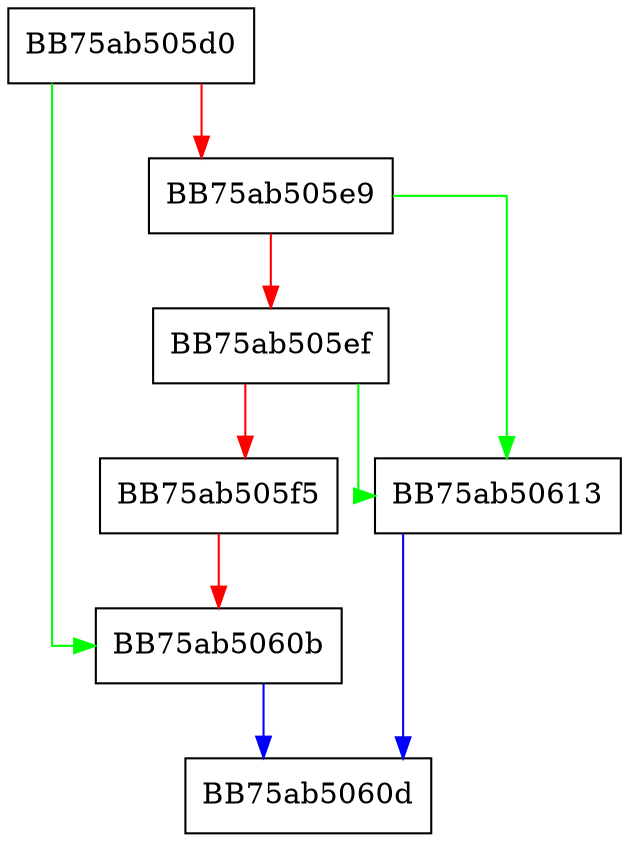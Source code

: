 digraph invalidateTempStorage {
  node [shape="box"];
  graph [splines=ortho];
  BB75ab505d0 -> BB75ab5060b [color="green"];
  BB75ab505d0 -> BB75ab505e9 [color="red"];
  BB75ab505e9 -> BB75ab50613 [color="green"];
  BB75ab505e9 -> BB75ab505ef [color="red"];
  BB75ab505ef -> BB75ab50613 [color="green"];
  BB75ab505ef -> BB75ab505f5 [color="red"];
  BB75ab505f5 -> BB75ab5060b [color="red"];
  BB75ab5060b -> BB75ab5060d [color="blue"];
  BB75ab50613 -> BB75ab5060d [color="blue"];
}